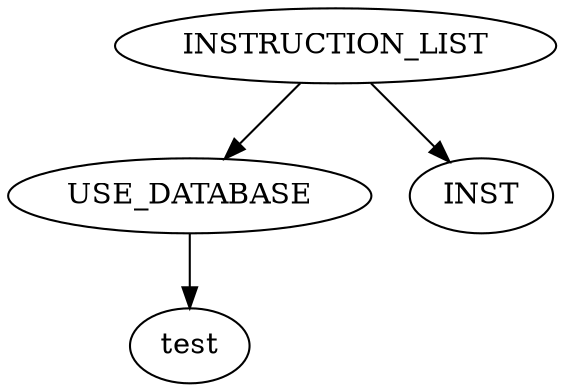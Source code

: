 // AST
digraph {
	0 [label=INSTRUCTION_LIST]
	1 [label=USE_DATABASE]
	2 [label=test]
	3 [label=INST]
	0 -> 1
	1 -> 2
	0 -> 3
}
